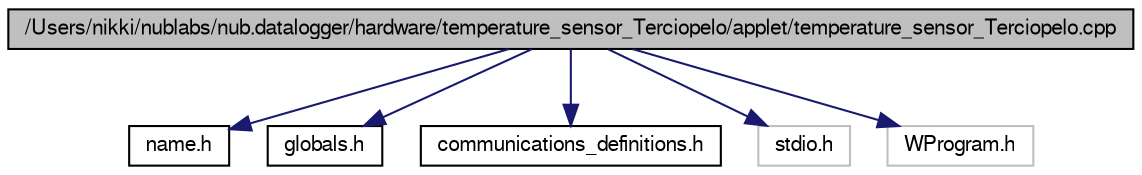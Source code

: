 digraph G
{
  edge [fontname="FreeSans",fontsize=10,labelfontname="FreeSans",labelfontsize=10];
  node [fontname="FreeSans",fontsize=10,shape=record];
  Node1 [label="/Users/nikki/nublabs/nub.datalogger/hardware/temperature_sensor_Terciopelo/applet/temperature_sensor_Terciopelo.cpp",height=0.2,width=0.4,color="black", fillcolor="grey75", style="filled" fontcolor="black"];
  Node1 -> Node2 [color="midnightblue",fontsize=10,style="solid"];
  Node2 [label="name.h",height=0.2,width=0.4,color="black", fillcolor="white", style="filled",URL="$applet_2name_8h.html"];
  Node1 -> Node3 [color="midnightblue",fontsize=10,style="solid"];
  Node3 [label="globals.h",height=0.2,width=0.4,color="black", fillcolor="white", style="filled",URL="$applet_2globals_8h.html"];
  Node1 -> Node4 [color="midnightblue",fontsize=10,style="solid"];
  Node4 [label="communications_definitions.h",height=0.2,width=0.4,color="black", fillcolor="white", style="filled",URL="$applet_2communications__definitions_8h.html"];
  Node1 -> Node5 [color="midnightblue",fontsize=10,style="solid"];
  Node5 [label="stdio.h",height=0.2,width=0.4,color="grey75", fillcolor="white", style="filled"];
  Node1 -> Node6 [color="midnightblue",fontsize=10,style="solid"];
  Node6 [label="WProgram.h",height=0.2,width=0.4,color="grey75", fillcolor="white", style="filled"];
}
